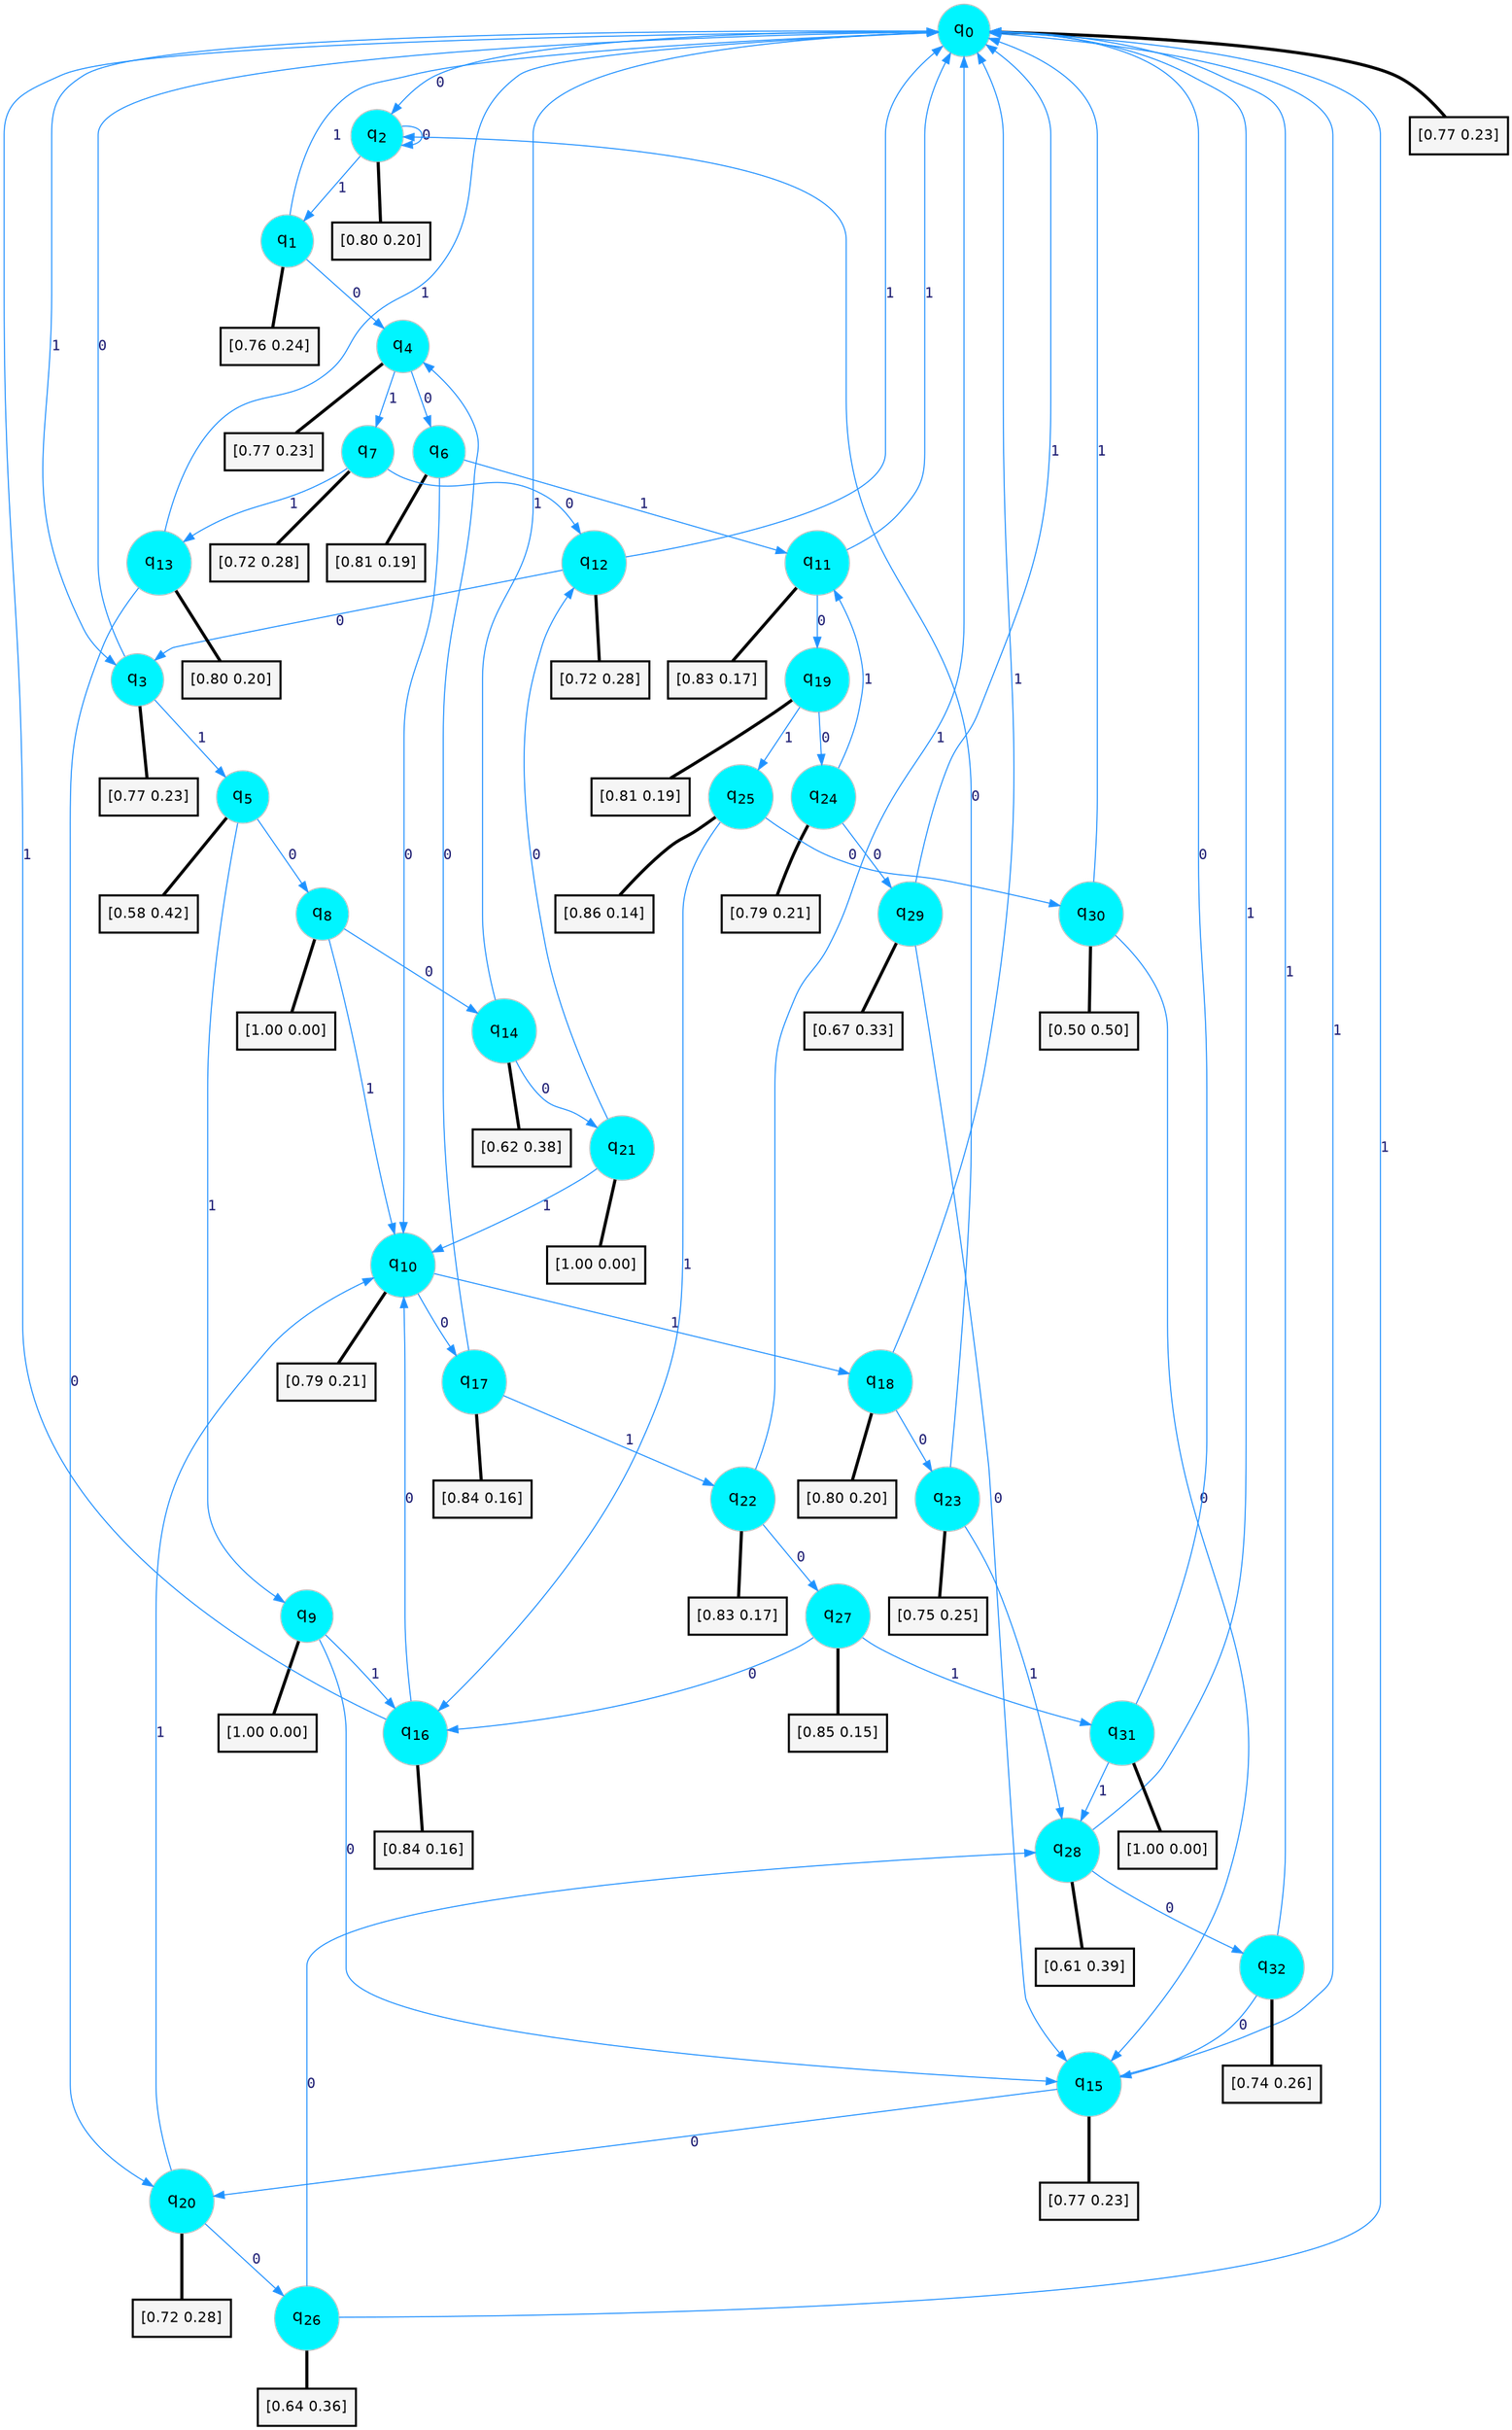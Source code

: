 digraph G {
graph [
bgcolor=transparent, dpi=300, rankdir=TD, size="40,25"];
node [
color=gray, fillcolor=turquoise1, fontcolor=black, fontname=Helvetica, fontsize=16, fontweight=bold, shape=circle, style=filled];
edge [
arrowsize=1, color=dodgerblue1, fontcolor=midnightblue, fontname=courier, fontweight=bold, penwidth=1, style=solid, weight=20];
0[label=<q<SUB>0</SUB>>];
1[label=<q<SUB>1</SUB>>];
2[label=<q<SUB>2</SUB>>];
3[label=<q<SUB>3</SUB>>];
4[label=<q<SUB>4</SUB>>];
5[label=<q<SUB>5</SUB>>];
6[label=<q<SUB>6</SUB>>];
7[label=<q<SUB>7</SUB>>];
8[label=<q<SUB>8</SUB>>];
9[label=<q<SUB>9</SUB>>];
10[label=<q<SUB>10</SUB>>];
11[label=<q<SUB>11</SUB>>];
12[label=<q<SUB>12</SUB>>];
13[label=<q<SUB>13</SUB>>];
14[label=<q<SUB>14</SUB>>];
15[label=<q<SUB>15</SUB>>];
16[label=<q<SUB>16</SUB>>];
17[label=<q<SUB>17</SUB>>];
18[label=<q<SUB>18</SUB>>];
19[label=<q<SUB>19</SUB>>];
20[label=<q<SUB>20</SUB>>];
21[label=<q<SUB>21</SUB>>];
22[label=<q<SUB>22</SUB>>];
23[label=<q<SUB>23</SUB>>];
24[label=<q<SUB>24</SUB>>];
25[label=<q<SUB>25</SUB>>];
26[label=<q<SUB>26</SUB>>];
27[label=<q<SUB>27</SUB>>];
28[label=<q<SUB>28</SUB>>];
29[label=<q<SUB>29</SUB>>];
30[label=<q<SUB>30</SUB>>];
31[label=<q<SUB>31</SUB>>];
32[label=<q<SUB>32</SUB>>];
33[label="[0.77 0.23]", shape=box,fontcolor=black, fontname=Helvetica, fontsize=14, penwidth=2, fillcolor=whitesmoke,color=black];
34[label="[0.76 0.24]", shape=box,fontcolor=black, fontname=Helvetica, fontsize=14, penwidth=2, fillcolor=whitesmoke,color=black];
35[label="[0.80 0.20]", shape=box,fontcolor=black, fontname=Helvetica, fontsize=14, penwidth=2, fillcolor=whitesmoke,color=black];
36[label="[0.77 0.23]", shape=box,fontcolor=black, fontname=Helvetica, fontsize=14, penwidth=2, fillcolor=whitesmoke,color=black];
37[label="[0.77 0.23]", shape=box,fontcolor=black, fontname=Helvetica, fontsize=14, penwidth=2, fillcolor=whitesmoke,color=black];
38[label="[0.58 0.42]", shape=box,fontcolor=black, fontname=Helvetica, fontsize=14, penwidth=2, fillcolor=whitesmoke,color=black];
39[label="[0.81 0.19]", shape=box,fontcolor=black, fontname=Helvetica, fontsize=14, penwidth=2, fillcolor=whitesmoke,color=black];
40[label="[0.72 0.28]", shape=box,fontcolor=black, fontname=Helvetica, fontsize=14, penwidth=2, fillcolor=whitesmoke,color=black];
41[label="[1.00 0.00]", shape=box,fontcolor=black, fontname=Helvetica, fontsize=14, penwidth=2, fillcolor=whitesmoke,color=black];
42[label="[1.00 0.00]", shape=box,fontcolor=black, fontname=Helvetica, fontsize=14, penwidth=2, fillcolor=whitesmoke,color=black];
43[label="[0.79 0.21]", shape=box,fontcolor=black, fontname=Helvetica, fontsize=14, penwidth=2, fillcolor=whitesmoke,color=black];
44[label="[0.83 0.17]", shape=box,fontcolor=black, fontname=Helvetica, fontsize=14, penwidth=2, fillcolor=whitesmoke,color=black];
45[label="[0.72 0.28]", shape=box,fontcolor=black, fontname=Helvetica, fontsize=14, penwidth=2, fillcolor=whitesmoke,color=black];
46[label="[0.80 0.20]", shape=box,fontcolor=black, fontname=Helvetica, fontsize=14, penwidth=2, fillcolor=whitesmoke,color=black];
47[label="[0.62 0.38]", shape=box,fontcolor=black, fontname=Helvetica, fontsize=14, penwidth=2, fillcolor=whitesmoke,color=black];
48[label="[0.77 0.23]", shape=box,fontcolor=black, fontname=Helvetica, fontsize=14, penwidth=2, fillcolor=whitesmoke,color=black];
49[label="[0.84 0.16]", shape=box,fontcolor=black, fontname=Helvetica, fontsize=14, penwidth=2, fillcolor=whitesmoke,color=black];
50[label="[0.84 0.16]", shape=box,fontcolor=black, fontname=Helvetica, fontsize=14, penwidth=2, fillcolor=whitesmoke,color=black];
51[label="[0.80 0.20]", shape=box,fontcolor=black, fontname=Helvetica, fontsize=14, penwidth=2, fillcolor=whitesmoke,color=black];
52[label="[0.81 0.19]", shape=box,fontcolor=black, fontname=Helvetica, fontsize=14, penwidth=2, fillcolor=whitesmoke,color=black];
53[label="[0.72 0.28]", shape=box,fontcolor=black, fontname=Helvetica, fontsize=14, penwidth=2, fillcolor=whitesmoke,color=black];
54[label="[1.00 0.00]", shape=box,fontcolor=black, fontname=Helvetica, fontsize=14, penwidth=2, fillcolor=whitesmoke,color=black];
55[label="[0.83 0.17]", shape=box,fontcolor=black, fontname=Helvetica, fontsize=14, penwidth=2, fillcolor=whitesmoke,color=black];
56[label="[0.75 0.25]", shape=box,fontcolor=black, fontname=Helvetica, fontsize=14, penwidth=2, fillcolor=whitesmoke,color=black];
57[label="[0.79 0.21]", shape=box,fontcolor=black, fontname=Helvetica, fontsize=14, penwidth=2, fillcolor=whitesmoke,color=black];
58[label="[0.86 0.14]", shape=box,fontcolor=black, fontname=Helvetica, fontsize=14, penwidth=2, fillcolor=whitesmoke,color=black];
59[label="[0.64 0.36]", shape=box,fontcolor=black, fontname=Helvetica, fontsize=14, penwidth=2, fillcolor=whitesmoke,color=black];
60[label="[0.85 0.15]", shape=box,fontcolor=black, fontname=Helvetica, fontsize=14, penwidth=2, fillcolor=whitesmoke,color=black];
61[label="[0.61 0.39]", shape=box,fontcolor=black, fontname=Helvetica, fontsize=14, penwidth=2, fillcolor=whitesmoke,color=black];
62[label="[0.67 0.33]", shape=box,fontcolor=black, fontname=Helvetica, fontsize=14, penwidth=2, fillcolor=whitesmoke,color=black];
63[label="[0.50 0.50]", shape=box,fontcolor=black, fontname=Helvetica, fontsize=14, penwidth=2, fillcolor=whitesmoke,color=black];
64[label="[1.00 0.00]", shape=box,fontcolor=black, fontname=Helvetica, fontsize=14, penwidth=2, fillcolor=whitesmoke,color=black];
65[label="[0.74 0.26]", shape=box,fontcolor=black, fontname=Helvetica, fontsize=14, penwidth=2, fillcolor=whitesmoke,color=black];
0->2 [label=0];
0->3 [label=1];
0->33 [arrowhead=none, penwidth=3,color=black];
1->4 [label=0];
1->0 [label=1];
1->34 [arrowhead=none, penwidth=3,color=black];
2->2 [label=0];
2->1 [label=1];
2->35 [arrowhead=none, penwidth=3,color=black];
3->0 [label=0];
3->5 [label=1];
3->36 [arrowhead=none, penwidth=3,color=black];
4->6 [label=0];
4->7 [label=1];
4->37 [arrowhead=none, penwidth=3,color=black];
5->8 [label=0];
5->9 [label=1];
5->38 [arrowhead=none, penwidth=3,color=black];
6->10 [label=0];
6->11 [label=1];
6->39 [arrowhead=none, penwidth=3,color=black];
7->12 [label=0];
7->13 [label=1];
7->40 [arrowhead=none, penwidth=3,color=black];
8->14 [label=0];
8->10 [label=1];
8->41 [arrowhead=none, penwidth=3,color=black];
9->15 [label=0];
9->16 [label=1];
9->42 [arrowhead=none, penwidth=3,color=black];
10->17 [label=0];
10->18 [label=1];
10->43 [arrowhead=none, penwidth=3,color=black];
11->19 [label=0];
11->0 [label=1];
11->44 [arrowhead=none, penwidth=3,color=black];
12->3 [label=0];
12->0 [label=1];
12->45 [arrowhead=none, penwidth=3,color=black];
13->20 [label=0];
13->0 [label=1];
13->46 [arrowhead=none, penwidth=3,color=black];
14->21 [label=0];
14->0 [label=1];
14->47 [arrowhead=none, penwidth=3,color=black];
15->20 [label=0];
15->0 [label=1];
15->48 [arrowhead=none, penwidth=3,color=black];
16->10 [label=0];
16->0 [label=1];
16->49 [arrowhead=none, penwidth=3,color=black];
17->4 [label=0];
17->22 [label=1];
17->50 [arrowhead=none, penwidth=3,color=black];
18->23 [label=0];
18->0 [label=1];
18->51 [arrowhead=none, penwidth=3,color=black];
19->24 [label=0];
19->25 [label=1];
19->52 [arrowhead=none, penwidth=3,color=black];
20->26 [label=0];
20->10 [label=1];
20->53 [arrowhead=none, penwidth=3,color=black];
21->12 [label=0];
21->10 [label=1];
21->54 [arrowhead=none, penwidth=3,color=black];
22->27 [label=0];
22->0 [label=1];
22->55 [arrowhead=none, penwidth=3,color=black];
23->2 [label=0];
23->28 [label=1];
23->56 [arrowhead=none, penwidth=3,color=black];
24->29 [label=0];
24->11 [label=1];
24->57 [arrowhead=none, penwidth=3,color=black];
25->30 [label=0];
25->16 [label=1];
25->58 [arrowhead=none, penwidth=3,color=black];
26->28 [label=0];
26->0 [label=1];
26->59 [arrowhead=none, penwidth=3,color=black];
27->16 [label=0];
27->31 [label=1];
27->60 [arrowhead=none, penwidth=3,color=black];
28->32 [label=0];
28->0 [label=1];
28->61 [arrowhead=none, penwidth=3,color=black];
29->15 [label=0];
29->0 [label=1];
29->62 [arrowhead=none, penwidth=3,color=black];
30->15 [label=0];
30->0 [label=1];
30->63 [arrowhead=none, penwidth=3,color=black];
31->0 [label=0];
31->28 [label=1];
31->64 [arrowhead=none, penwidth=3,color=black];
32->15 [label=0];
32->0 [label=1];
32->65 [arrowhead=none, penwidth=3,color=black];
}
